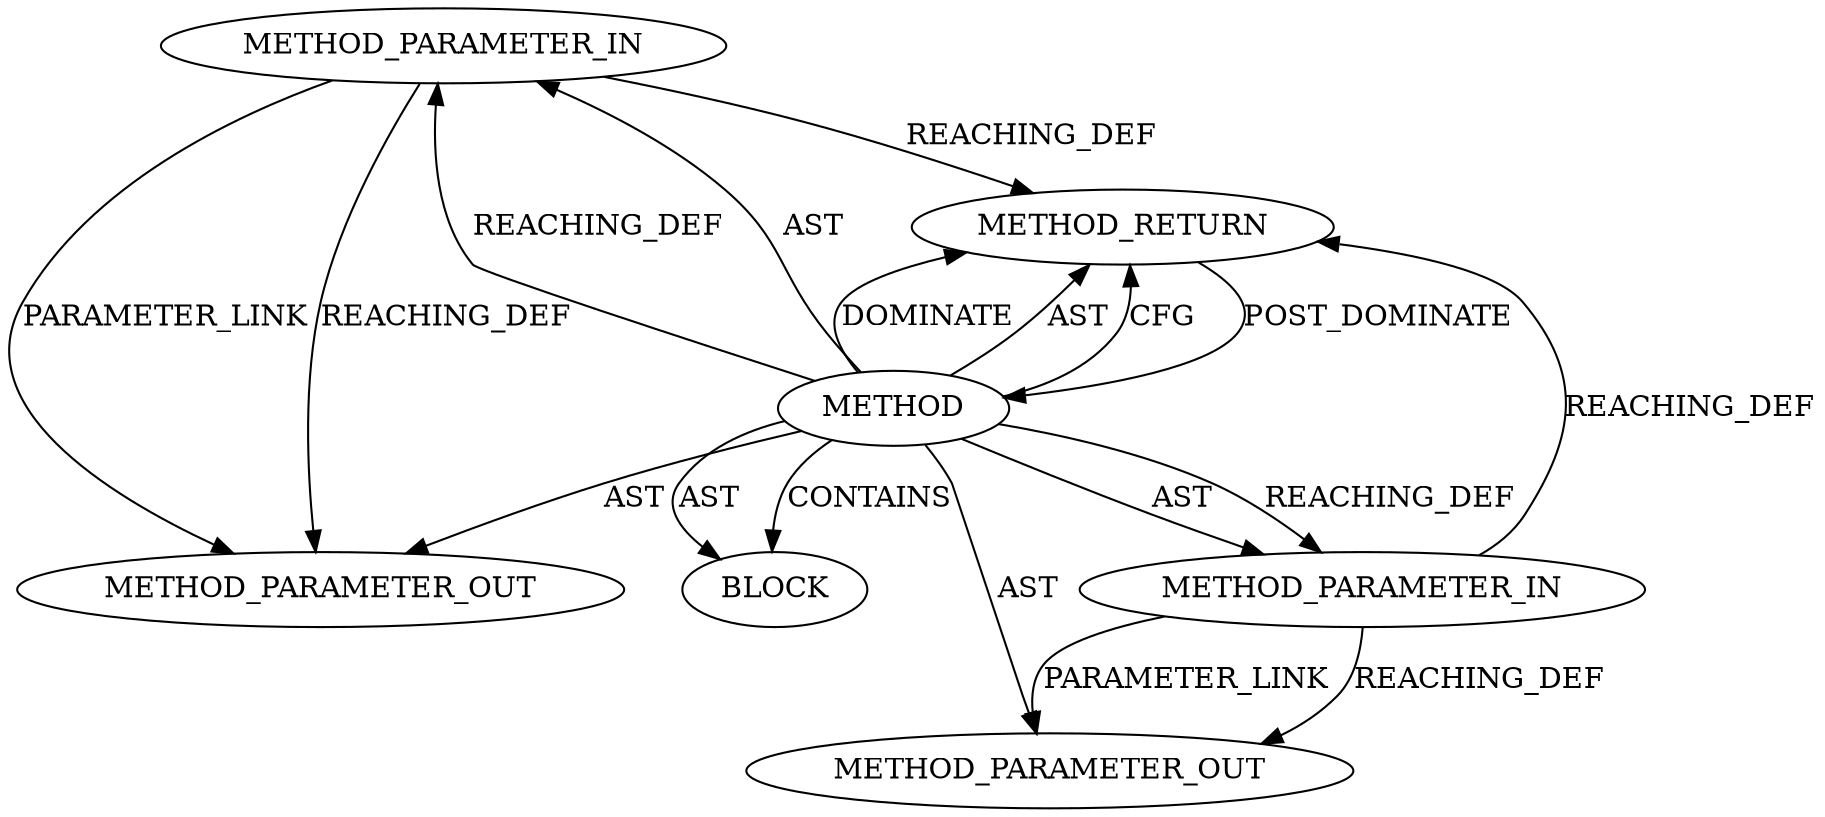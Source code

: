 digraph {
  21210 [label=METHOD_PARAMETER_OUT ORDER=2 CODE="struct scatterlist *sgout" IS_VARIADIC=false COLUMN_NUMBER=34 LINE_NUMBER=178 TYPE_FULL_NAME="scatterlist*" EVALUATION_STRATEGY="BY_VALUE" INDEX=2 NAME="sgout"]
  334 [label=BLOCK ORDER=3 ARGUMENT_INDEX=-1 CODE="<empty>" TYPE_FULL_NAME="<empty>"]
  332 [label=METHOD_PARAMETER_IN ORDER=1 CODE="struct sock *sk" IS_VARIADIC=false COLUMN_NUMBER=17 LINE_NUMBER=178 TYPE_FULL_NAME="sock*" EVALUATION_STRATEGY="BY_VALUE" INDEX=1 NAME="sk"]
  333 [label=METHOD_PARAMETER_IN ORDER=2 CODE="struct scatterlist *sgout" IS_VARIADIC=false COLUMN_NUMBER=34 LINE_NUMBER=178 TYPE_FULL_NAME="scatterlist*" EVALUATION_STRATEGY="BY_VALUE" INDEX=2 NAME="sgout"]
  21209 [label=METHOD_PARAMETER_OUT ORDER=1 CODE="struct sock *sk" IS_VARIADIC=false COLUMN_NUMBER=17 LINE_NUMBER=178 TYPE_FULL_NAME="sock*" EVALUATION_STRATEGY="BY_VALUE" INDEX=1 NAME="sk"]
  335 [label=METHOD_RETURN ORDER=4 CODE="RET" COLUMN_NUMBER=5 LINE_NUMBER=178 TYPE_FULL_NAME="int" EVALUATION_STRATEGY="BY_VALUE"]
  331 [label=METHOD COLUMN_NUMBER=5 LINE_NUMBER=178 COLUMN_NUMBER_END=59 IS_EXTERNAL=false SIGNATURE="int decrypt_skb (sock*,scatterlist*)" NAME="decrypt_skb" AST_PARENT_TYPE="TYPE_DECL" AST_PARENT_FULL_NAME="tls.h:<global>" ORDER=42 CODE="int decrypt_skb(struct sock *sk, struct scatterlist *sgout);" FULL_NAME="decrypt_skb" LINE_NUMBER_END=178 FILENAME="tls.h"]
  332 -> 335 [label=REACHING_DEF VARIABLE="sk"]
  331 -> 335 [label=DOMINATE ]
  332 -> 21209 [label=REACHING_DEF VARIABLE="sk"]
  331 -> 332 [label=AST ]
  331 -> 333 [label=REACHING_DEF VARIABLE=""]
  333 -> 21210 [label=REACHING_DEF VARIABLE="sgout"]
  331 -> 21210 [label=AST ]
  335 -> 331 [label=POST_DOMINATE ]
  332 -> 21209 [label=PARAMETER_LINK ]
  331 -> 334 [label=AST ]
  331 -> 333 [label=AST ]
  331 -> 334 [label=CONTAINS ]
  333 -> 21210 [label=PARAMETER_LINK ]
  331 -> 335 [label=AST ]
  331 -> 332 [label=REACHING_DEF VARIABLE=""]
  331 -> 335 [label=CFG ]
  333 -> 335 [label=REACHING_DEF VARIABLE="sgout"]
  331 -> 21209 [label=AST ]
}
